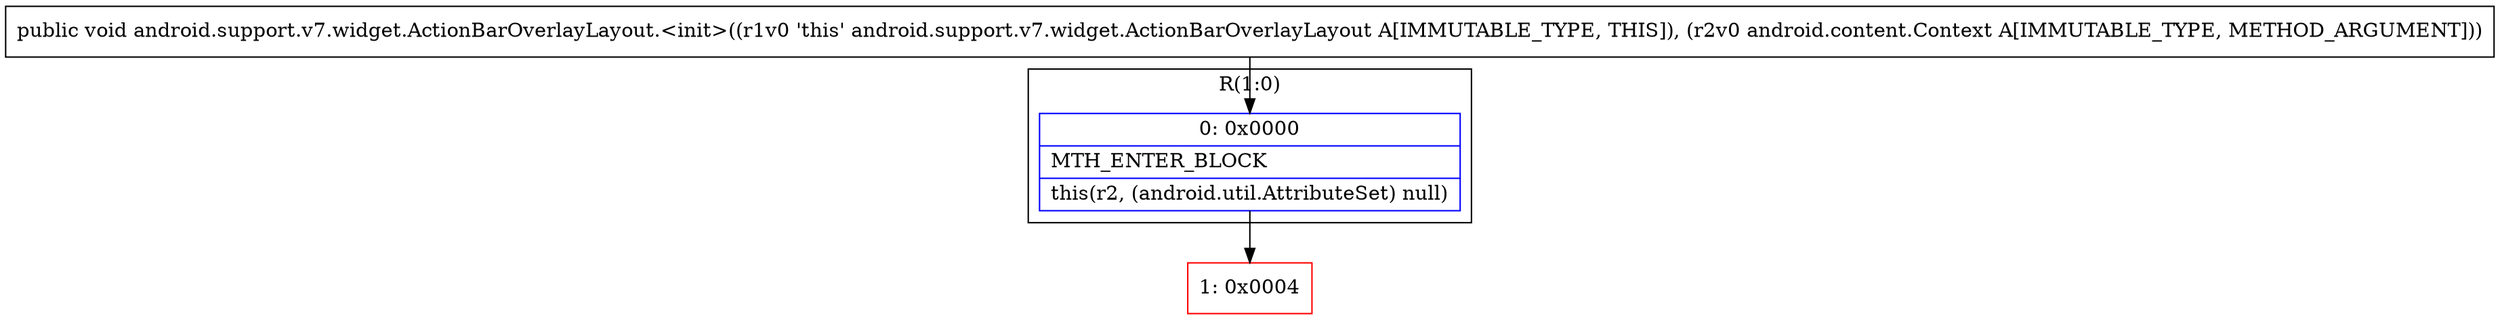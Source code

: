 digraph "CFG forandroid.support.v7.widget.ActionBarOverlayLayout.\<init\>(Landroid\/content\/Context;)V" {
subgraph cluster_Region_1497692168 {
label = "R(1:0)";
node [shape=record,color=blue];
Node_0 [shape=record,label="{0\:\ 0x0000|MTH_ENTER_BLOCK\l|this(r2, (android.util.AttributeSet) null)\l}"];
}
Node_1 [shape=record,color=red,label="{1\:\ 0x0004}"];
MethodNode[shape=record,label="{public void android.support.v7.widget.ActionBarOverlayLayout.\<init\>((r1v0 'this' android.support.v7.widget.ActionBarOverlayLayout A[IMMUTABLE_TYPE, THIS]), (r2v0 android.content.Context A[IMMUTABLE_TYPE, METHOD_ARGUMENT])) }"];
MethodNode -> Node_0;
Node_0 -> Node_1;
}

